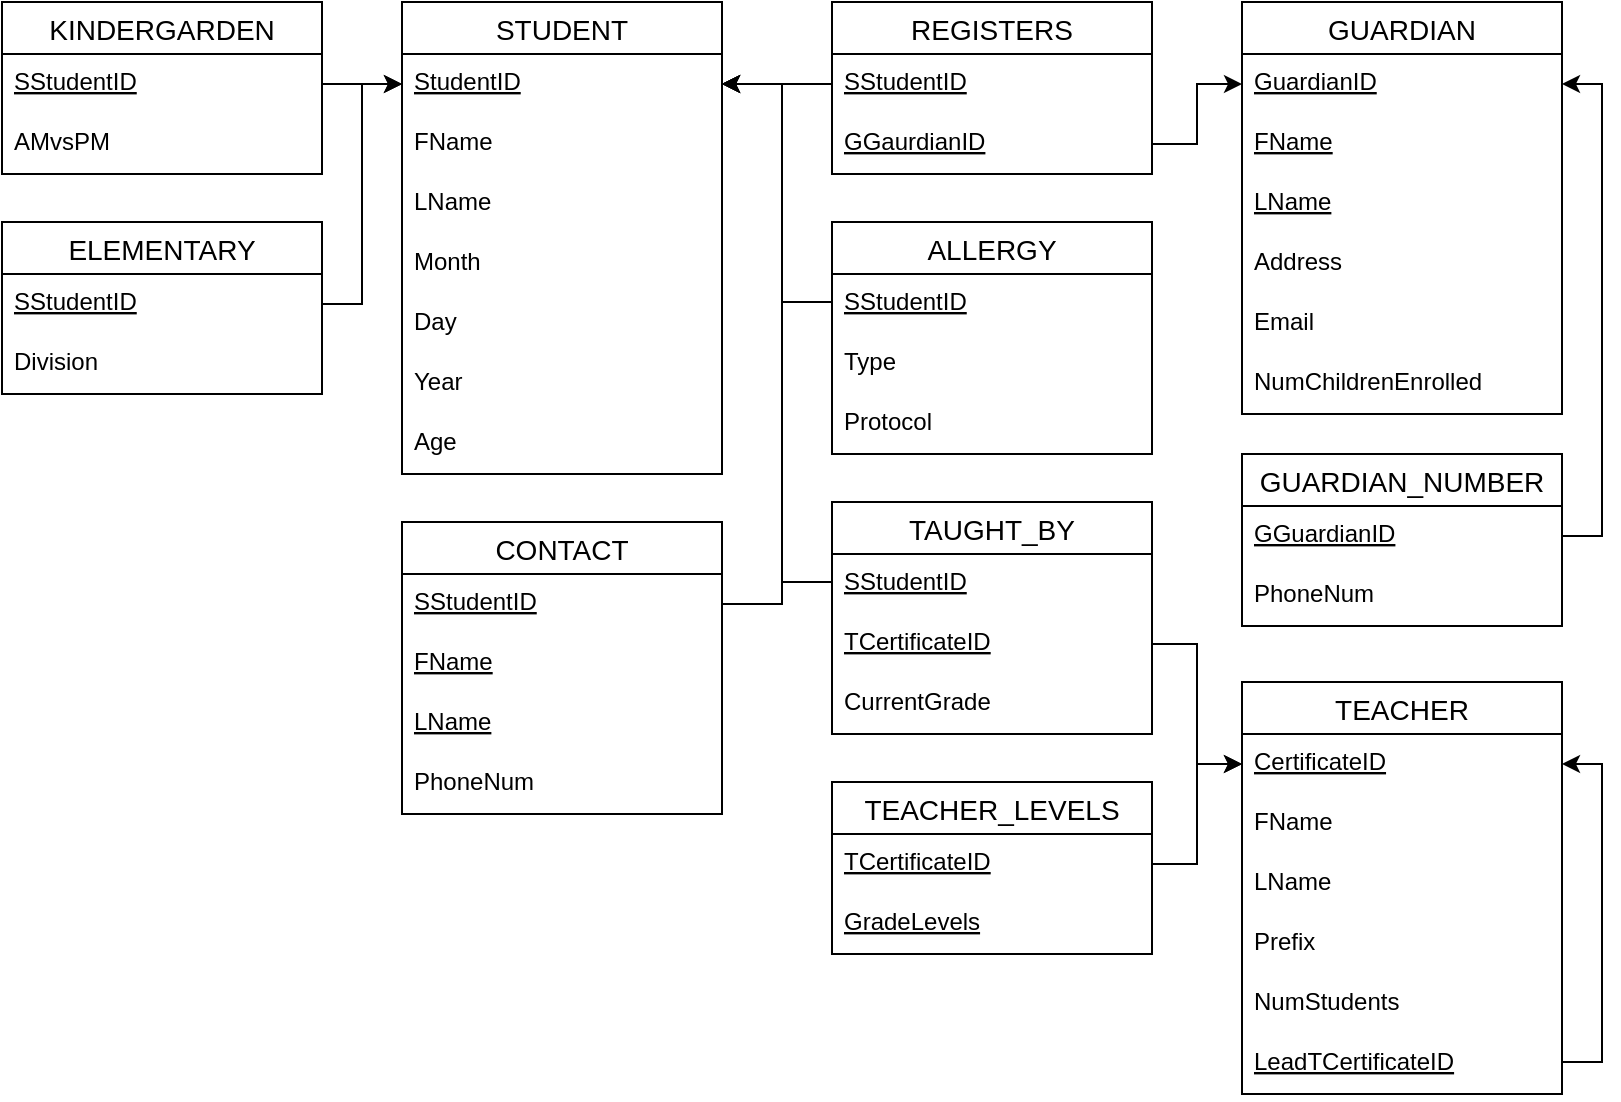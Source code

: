<mxfile version="20.5.1" type="github">
  <diagram id="lsZd6S8BdNSRwNu5HTDz" name="Page-1">
    <mxGraphModel dx="1108" dy="459" grid="1" gridSize="10" guides="1" tooltips="1" connect="1" arrows="1" fold="1" page="1" pageScale="1" pageWidth="850" pageHeight="1100" math="0" shadow="0">
      <root>
        <mxCell id="0" />
        <mxCell id="1" parent="0" />
        <mxCell id="QX6sJhiEThLdqiG9uV32-77" value="STUDENT" style="swimlane;fontStyle=0;childLayout=stackLayout;horizontal=1;startSize=26;horizontalStack=0;resizeParent=1;resizeParentMax=0;resizeLast=0;collapsible=1;marginBottom=0;align=center;fontSize=14;" vertex="1" parent="1">
          <mxGeometry x="225" y="40" width="160" height="236" as="geometry" />
        </mxCell>
        <mxCell id="QX6sJhiEThLdqiG9uV32-78" value="StudentID" style="text;strokeColor=none;fillColor=none;spacingLeft=4;spacingRight=4;overflow=hidden;rotatable=0;points=[[0,0.5],[1,0.5]];portConstraint=eastwest;fontSize=12;fontStyle=4" vertex="1" parent="QX6sJhiEThLdqiG9uV32-77">
          <mxGeometry y="26" width="160" height="30" as="geometry" />
        </mxCell>
        <mxCell id="QX6sJhiEThLdqiG9uV32-79" value="FName" style="text;strokeColor=none;fillColor=none;spacingLeft=4;spacingRight=4;overflow=hidden;rotatable=0;points=[[0,0.5],[1,0.5]];portConstraint=eastwest;fontSize=12;" vertex="1" parent="QX6sJhiEThLdqiG9uV32-77">
          <mxGeometry y="56" width="160" height="30" as="geometry" />
        </mxCell>
        <mxCell id="QX6sJhiEThLdqiG9uV32-80" value="LName" style="text;strokeColor=none;fillColor=none;spacingLeft=4;spacingRight=4;overflow=hidden;rotatable=0;points=[[0,0.5],[1,0.5]];portConstraint=eastwest;fontSize=12;" vertex="1" parent="QX6sJhiEThLdqiG9uV32-77">
          <mxGeometry y="86" width="160" height="30" as="geometry" />
        </mxCell>
        <mxCell id="QX6sJhiEThLdqiG9uV32-81" value="Month" style="text;strokeColor=none;fillColor=none;spacingLeft=4;spacingRight=4;overflow=hidden;rotatable=0;points=[[0,0.5],[1,0.5]];portConstraint=eastwest;fontSize=12;" vertex="1" parent="QX6sJhiEThLdqiG9uV32-77">
          <mxGeometry y="116" width="160" height="30" as="geometry" />
        </mxCell>
        <mxCell id="QX6sJhiEThLdqiG9uV32-82" value="Day" style="text;strokeColor=none;fillColor=none;spacingLeft=4;spacingRight=4;overflow=hidden;rotatable=0;points=[[0,0.5],[1,0.5]];portConstraint=eastwest;fontSize=12;" vertex="1" parent="QX6sJhiEThLdqiG9uV32-77">
          <mxGeometry y="146" width="160" height="30" as="geometry" />
        </mxCell>
        <mxCell id="QX6sJhiEThLdqiG9uV32-83" value="Year" style="text;strokeColor=none;fillColor=none;spacingLeft=4;spacingRight=4;overflow=hidden;rotatable=0;points=[[0,0.5],[1,0.5]];portConstraint=eastwest;fontSize=12;" vertex="1" parent="QX6sJhiEThLdqiG9uV32-77">
          <mxGeometry y="176" width="160" height="30" as="geometry" />
        </mxCell>
        <mxCell id="QX6sJhiEThLdqiG9uV32-114" value="Age" style="text;strokeColor=none;fillColor=none;spacingLeft=4;spacingRight=4;overflow=hidden;rotatable=0;points=[[0,0.5],[1,0.5]];portConstraint=eastwest;fontSize=12;" vertex="1" parent="QX6sJhiEThLdqiG9uV32-77">
          <mxGeometry y="206" width="160" height="30" as="geometry" />
        </mxCell>
        <mxCell id="QX6sJhiEThLdqiG9uV32-84" value="TEACHER" style="swimlane;fontStyle=0;childLayout=stackLayout;horizontal=1;startSize=26;horizontalStack=0;resizeParent=1;resizeParentMax=0;resizeLast=0;collapsible=1;marginBottom=0;align=center;fontSize=14;" vertex="1" parent="1">
          <mxGeometry x="645" y="380" width="160" height="206" as="geometry" />
        </mxCell>
        <mxCell id="QX6sJhiEThLdqiG9uV32-85" value="CertificateID" style="text;strokeColor=none;fillColor=none;spacingLeft=4;spacingRight=4;overflow=hidden;rotatable=0;points=[[0,0.5],[1,0.5]];portConstraint=eastwest;fontSize=12;fontStyle=4" vertex="1" parent="QX6sJhiEThLdqiG9uV32-84">
          <mxGeometry y="26" width="160" height="30" as="geometry" />
        </mxCell>
        <mxCell id="QX6sJhiEThLdqiG9uV32-86" value="FName" style="text;strokeColor=none;fillColor=none;spacingLeft=4;spacingRight=4;overflow=hidden;rotatable=0;points=[[0,0.5],[1,0.5]];portConstraint=eastwest;fontSize=12;" vertex="1" parent="QX6sJhiEThLdqiG9uV32-84">
          <mxGeometry y="56" width="160" height="30" as="geometry" />
        </mxCell>
        <mxCell id="QX6sJhiEThLdqiG9uV32-87" value="LName" style="text;strokeColor=none;fillColor=none;spacingLeft=4;spacingRight=4;overflow=hidden;rotatable=0;points=[[0,0.5],[1,0.5]];portConstraint=eastwest;fontSize=12;" vertex="1" parent="QX6sJhiEThLdqiG9uV32-84">
          <mxGeometry y="86" width="160" height="30" as="geometry" />
        </mxCell>
        <mxCell id="QX6sJhiEThLdqiG9uV32-88" value="Prefix" style="text;strokeColor=none;fillColor=none;spacingLeft=4;spacingRight=4;overflow=hidden;rotatable=0;points=[[0,0.5],[1,0.5]];portConstraint=eastwest;fontSize=12;" vertex="1" parent="QX6sJhiEThLdqiG9uV32-84">
          <mxGeometry y="116" width="160" height="30" as="geometry" />
        </mxCell>
        <mxCell id="QX6sJhiEThLdqiG9uV32-90" value="NumStudents" style="text;strokeColor=none;fillColor=none;spacingLeft=4;spacingRight=4;overflow=hidden;rotatable=0;points=[[0,0.5],[1,0.5]];portConstraint=eastwest;fontSize=12;" vertex="1" parent="QX6sJhiEThLdqiG9uV32-84">
          <mxGeometry y="146" width="160" height="30" as="geometry" />
        </mxCell>
        <mxCell id="QX6sJhiEThLdqiG9uV32-137" style="edgeStyle=orthogonalEdgeStyle;rounded=0;orthogonalLoop=1;jettySize=auto;html=1;exitX=1;exitY=0.5;exitDx=0;exitDy=0;entryX=1;entryY=0.5;entryDx=0;entryDy=0;" edge="1" parent="QX6sJhiEThLdqiG9uV32-84" source="QX6sJhiEThLdqiG9uV32-136" target="QX6sJhiEThLdqiG9uV32-85">
          <mxGeometry relative="1" as="geometry">
            <Array as="points">
              <mxPoint x="160" y="190" />
              <mxPoint x="180" y="190" />
              <mxPoint x="180" y="41" />
            </Array>
          </mxGeometry>
        </mxCell>
        <mxCell id="QX6sJhiEThLdqiG9uV32-136" value="LeadTCertificateID" style="text;strokeColor=none;fillColor=none;spacingLeft=4;spacingRight=4;overflow=hidden;rotatable=0;points=[[0,0.5],[1,0.5]];portConstraint=eastwest;fontSize=12;fontStyle=4" vertex="1" parent="QX6sJhiEThLdqiG9uV32-84">
          <mxGeometry y="176" width="160" height="30" as="geometry" />
        </mxCell>
        <mxCell id="QX6sJhiEThLdqiG9uV32-91" value="GUARDIAN" style="swimlane;fontStyle=0;childLayout=stackLayout;horizontal=1;startSize=26;horizontalStack=0;resizeParent=1;resizeParentMax=0;resizeLast=0;collapsible=1;marginBottom=0;align=center;fontSize=14;" vertex="1" parent="1">
          <mxGeometry x="645" y="40" width="160" height="206" as="geometry" />
        </mxCell>
        <mxCell id="QX6sJhiEThLdqiG9uV32-108" value="GuardianID" style="text;strokeColor=none;fillColor=none;spacingLeft=4;spacingRight=4;overflow=hidden;rotatable=0;points=[[0,0.5],[1,0.5]];portConstraint=eastwest;fontSize=12;fontStyle=4" vertex="1" parent="QX6sJhiEThLdqiG9uV32-91">
          <mxGeometry y="26" width="160" height="30" as="geometry" />
        </mxCell>
        <mxCell id="QX6sJhiEThLdqiG9uV32-93" value="FName" style="text;strokeColor=none;fillColor=none;spacingLeft=4;spacingRight=4;overflow=hidden;rotatable=0;points=[[0,0.5],[1,0.5]];portConstraint=eastwest;fontSize=12;fontStyle=4" vertex="1" parent="QX6sJhiEThLdqiG9uV32-91">
          <mxGeometry y="56" width="160" height="30" as="geometry" />
        </mxCell>
        <mxCell id="QX6sJhiEThLdqiG9uV32-94" value="LName" style="text;strokeColor=none;fillColor=none;spacingLeft=4;spacingRight=4;overflow=hidden;rotatable=0;points=[[0,0.5],[1,0.5]];portConstraint=eastwest;fontSize=12;fontStyle=4" vertex="1" parent="QX6sJhiEThLdqiG9uV32-91">
          <mxGeometry y="86" width="160" height="30" as="geometry" />
        </mxCell>
        <mxCell id="QX6sJhiEThLdqiG9uV32-95" value="Address" style="text;strokeColor=none;fillColor=none;spacingLeft=4;spacingRight=4;overflow=hidden;rotatable=0;points=[[0,0.5],[1,0.5]];portConstraint=eastwest;fontSize=12;" vertex="1" parent="QX6sJhiEThLdqiG9uV32-91">
          <mxGeometry y="116" width="160" height="30" as="geometry" />
        </mxCell>
        <mxCell id="QX6sJhiEThLdqiG9uV32-96" value="Email" style="text;strokeColor=none;fillColor=none;spacingLeft=4;spacingRight=4;overflow=hidden;rotatable=0;points=[[0,0.5],[1,0.5]];portConstraint=eastwest;fontSize=12;" vertex="1" parent="QX6sJhiEThLdqiG9uV32-91">
          <mxGeometry y="146" width="160" height="30" as="geometry" />
        </mxCell>
        <mxCell id="QX6sJhiEThLdqiG9uV32-159" value="NumChildrenEnrolled" style="text;strokeColor=none;fillColor=none;spacingLeft=4;spacingRight=4;overflow=hidden;rotatable=0;points=[[0,0.5],[1,0.5]];portConstraint=eastwest;fontSize=12;" vertex="1" parent="QX6sJhiEThLdqiG9uV32-91">
          <mxGeometry y="176" width="160" height="30" as="geometry" />
        </mxCell>
        <mxCell id="QX6sJhiEThLdqiG9uV32-98" value="ALLERGY" style="swimlane;fontStyle=0;childLayout=stackLayout;horizontal=1;startSize=26;horizontalStack=0;resizeParent=1;resizeParentMax=0;resizeLast=0;collapsible=1;marginBottom=0;align=center;fontSize=14;" vertex="1" parent="1">
          <mxGeometry x="440" y="150" width="160" height="116" as="geometry" />
        </mxCell>
        <mxCell id="QX6sJhiEThLdqiG9uV32-101" value="SStudentID" style="text;strokeColor=none;fillColor=none;spacingLeft=4;spacingRight=4;overflow=hidden;rotatable=0;points=[[0,0.5],[1,0.5]];portConstraint=eastwest;fontSize=12;fontStyle=4" vertex="1" parent="QX6sJhiEThLdqiG9uV32-98">
          <mxGeometry y="26" width="160" height="30" as="geometry" />
        </mxCell>
        <mxCell id="QX6sJhiEThLdqiG9uV32-109" value="Type" style="text;strokeColor=none;fillColor=none;spacingLeft=4;spacingRight=4;overflow=hidden;rotatable=0;points=[[0,0.5],[1,0.5]];portConstraint=eastwest;fontSize=12;" vertex="1" parent="QX6sJhiEThLdqiG9uV32-98">
          <mxGeometry y="56" width="160" height="30" as="geometry" />
        </mxCell>
        <mxCell id="QX6sJhiEThLdqiG9uV32-102" value="Protocol" style="text;strokeColor=none;fillColor=none;spacingLeft=4;spacingRight=4;overflow=hidden;rotatable=0;points=[[0,0.5],[1,0.5]];portConstraint=eastwest;fontSize=12;" vertex="1" parent="QX6sJhiEThLdqiG9uV32-98">
          <mxGeometry y="86" width="160" height="30" as="geometry" />
        </mxCell>
        <mxCell id="QX6sJhiEThLdqiG9uV32-104" value="CONTACT" style="swimlane;fontStyle=0;childLayout=stackLayout;horizontal=1;startSize=26;horizontalStack=0;resizeParent=1;resizeParentMax=0;resizeLast=0;collapsible=1;marginBottom=0;align=center;fontSize=14;" vertex="1" parent="1">
          <mxGeometry x="225" y="300" width="160" height="146" as="geometry" />
        </mxCell>
        <mxCell id="QX6sJhiEThLdqiG9uV32-112" value="SStudentID" style="text;strokeColor=none;fillColor=none;spacingLeft=4;spacingRight=4;overflow=hidden;rotatable=0;points=[[0,0.5],[1,0.5]];portConstraint=eastwest;fontSize=12;fontStyle=4" vertex="1" parent="QX6sJhiEThLdqiG9uV32-104">
          <mxGeometry y="26" width="160" height="30" as="geometry" />
        </mxCell>
        <mxCell id="QX6sJhiEThLdqiG9uV32-105" value="FName" style="text;strokeColor=none;fillColor=none;spacingLeft=4;spacingRight=4;overflow=hidden;rotatable=0;points=[[0,0.5],[1,0.5]];portConstraint=eastwest;fontSize=12;fontStyle=4" vertex="1" parent="QX6sJhiEThLdqiG9uV32-104">
          <mxGeometry y="56" width="160" height="30" as="geometry" />
        </mxCell>
        <mxCell id="QX6sJhiEThLdqiG9uV32-106" value="LName" style="text;strokeColor=none;fillColor=none;spacingLeft=4;spacingRight=4;overflow=hidden;rotatable=0;points=[[0,0.5],[1,0.5]];portConstraint=eastwest;fontSize=12;fontStyle=4" vertex="1" parent="QX6sJhiEThLdqiG9uV32-104">
          <mxGeometry y="86" width="160" height="30" as="geometry" />
        </mxCell>
        <mxCell id="QX6sJhiEThLdqiG9uV32-107" value="PhoneNum" style="text;strokeColor=none;fillColor=none;spacingLeft=4;spacingRight=4;overflow=hidden;rotatable=0;points=[[0,0.5],[1,0.5]];portConstraint=eastwest;fontSize=12;" vertex="1" parent="QX6sJhiEThLdqiG9uV32-104">
          <mxGeometry y="116" width="160" height="30" as="geometry" />
        </mxCell>
        <mxCell id="QX6sJhiEThLdqiG9uV32-110" style="edgeStyle=orthogonalEdgeStyle;rounded=0;orthogonalLoop=1;jettySize=auto;html=1;exitX=0;exitY=0.5;exitDx=0;exitDy=0;entryX=1;entryY=0.5;entryDx=0;entryDy=0;" edge="1" parent="1" source="QX6sJhiEThLdqiG9uV32-101" target="QX6sJhiEThLdqiG9uV32-78">
          <mxGeometry relative="1" as="geometry">
            <Array as="points">
              <mxPoint x="440" y="190" />
              <mxPoint x="415" y="190" />
              <mxPoint x="415" y="81" />
            </Array>
          </mxGeometry>
        </mxCell>
        <mxCell id="QX6sJhiEThLdqiG9uV32-113" style="edgeStyle=orthogonalEdgeStyle;rounded=0;orthogonalLoop=1;jettySize=auto;html=1;exitX=1;exitY=0.5;exitDx=0;exitDy=0;entryX=1;entryY=0.5;entryDx=0;entryDy=0;" edge="1" parent="1" source="QX6sJhiEThLdqiG9uV32-112" target="QX6sJhiEThLdqiG9uV32-78">
          <mxGeometry relative="1" as="geometry">
            <Array as="points">
              <mxPoint x="415" y="341" />
              <mxPoint x="415" y="81" />
            </Array>
          </mxGeometry>
        </mxCell>
        <mxCell id="QX6sJhiEThLdqiG9uV32-115" value="REGISTERS" style="swimlane;fontStyle=0;childLayout=stackLayout;horizontal=1;startSize=26;horizontalStack=0;resizeParent=1;resizeParentMax=0;resizeLast=0;collapsible=1;marginBottom=0;align=center;fontSize=14;" vertex="1" parent="1">
          <mxGeometry x="440" y="40" width="160" height="86" as="geometry" />
        </mxCell>
        <mxCell id="QX6sJhiEThLdqiG9uV32-116" value="SStudentID" style="text;strokeColor=none;fillColor=none;spacingLeft=4;spacingRight=4;overflow=hidden;rotatable=0;points=[[0,0.5],[1,0.5]];portConstraint=eastwest;fontSize=12;fontStyle=4" vertex="1" parent="QX6sJhiEThLdqiG9uV32-115">
          <mxGeometry y="26" width="160" height="30" as="geometry" />
        </mxCell>
        <mxCell id="QX6sJhiEThLdqiG9uV32-117" value="GGaurdianID" style="text;strokeColor=none;fillColor=none;spacingLeft=4;spacingRight=4;overflow=hidden;rotatable=0;points=[[0,0.5],[1,0.5]];portConstraint=eastwest;fontSize=12;fontStyle=4" vertex="1" parent="QX6sJhiEThLdqiG9uV32-115">
          <mxGeometry y="56" width="160" height="30" as="geometry" />
        </mxCell>
        <mxCell id="QX6sJhiEThLdqiG9uV32-120" style="edgeStyle=orthogonalEdgeStyle;rounded=0;orthogonalLoop=1;jettySize=auto;html=1;exitX=1;exitY=0.5;exitDx=0;exitDy=0;entryX=0;entryY=0.5;entryDx=0;entryDy=0;" edge="1" parent="1" source="QX6sJhiEThLdqiG9uV32-117" target="QX6sJhiEThLdqiG9uV32-108">
          <mxGeometry relative="1" as="geometry" />
        </mxCell>
        <mxCell id="QX6sJhiEThLdqiG9uV32-121" style="edgeStyle=orthogonalEdgeStyle;rounded=0;orthogonalLoop=1;jettySize=auto;html=1;exitX=0;exitY=0.5;exitDx=0;exitDy=0;entryX=1;entryY=0.5;entryDx=0;entryDy=0;" edge="1" parent="1" source="QX6sJhiEThLdqiG9uV32-116" target="QX6sJhiEThLdqiG9uV32-78">
          <mxGeometry relative="1" as="geometry" />
        </mxCell>
        <mxCell id="QX6sJhiEThLdqiG9uV32-123" value="TAUGHT_BY" style="swimlane;fontStyle=0;childLayout=stackLayout;horizontal=1;startSize=26;horizontalStack=0;resizeParent=1;resizeParentMax=0;resizeLast=0;collapsible=1;marginBottom=0;align=center;fontSize=14;" vertex="1" parent="1">
          <mxGeometry x="440" y="290" width="160" height="116" as="geometry" />
        </mxCell>
        <mxCell id="QX6sJhiEThLdqiG9uV32-124" value="SStudentID" style="text;strokeColor=none;fillColor=none;spacingLeft=4;spacingRight=4;overflow=hidden;rotatable=0;points=[[0,0.5],[1,0.5]];portConstraint=eastwest;fontSize=12;fontStyle=4" vertex="1" parent="QX6sJhiEThLdqiG9uV32-123">
          <mxGeometry y="26" width="160" height="30" as="geometry" />
        </mxCell>
        <mxCell id="QX6sJhiEThLdqiG9uV32-125" value="TCertificateID" style="text;strokeColor=none;fillColor=none;spacingLeft=4;spacingRight=4;overflow=hidden;rotatable=0;points=[[0,0.5],[1,0.5]];portConstraint=eastwest;fontSize=12;fontStyle=4" vertex="1" parent="QX6sJhiEThLdqiG9uV32-123">
          <mxGeometry y="56" width="160" height="30" as="geometry" />
        </mxCell>
        <mxCell id="QX6sJhiEThLdqiG9uV32-126" value="CurrentGrade" style="text;strokeColor=none;fillColor=none;spacingLeft=4;spacingRight=4;overflow=hidden;rotatable=0;points=[[0,0.5],[1,0.5]];portConstraint=eastwest;fontSize=12;fontStyle=0" vertex="1" parent="QX6sJhiEThLdqiG9uV32-123">
          <mxGeometry y="86" width="160" height="30" as="geometry" />
        </mxCell>
        <mxCell id="QX6sJhiEThLdqiG9uV32-128" style="edgeStyle=orthogonalEdgeStyle;rounded=0;orthogonalLoop=1;jettySize=auto;html=1;exitX=1;exitY=0.5;exitDx=0;exitDy=0;entryX=0;entryY=0.5;entryDx=0;entryDy=0;" edge="1" parent="1" source="QX6sJhiEThLdqiG9uV32-125" target="QX6sJhiEThLdqiG9uV32-85">
          <mxGeometry relative="1" as="geometry" />
        </mxCell>
        <mxCell id="QX6sJhiEThLdqiG9uV32-129" style="edgeStyle=orthogonalEdgeStyle;rounded=0;orthogonalLoop=1;jettySize=auto;html=1;exitX=0;exitY=0.5;exitDx=0;exitDy=0;entryX=1;entryY=0.5;entryDx=0;entryDy=0;" edge="1" parent="1" source="QX6sJhiEThLdqiG9uV32-124" target="QX6sJhiEThLdqiG9uV32-78">
          <mxGeometry relative="1" as="geometry">
            <Array as="points">
              <mxPoint x="440" y="330" />
              <mxPoint x="415" y="330" />
              <mxPoint x="415" y="81" />
            </Array>
          </mxGeometry>
        </mxCell>
        <mxCell id="QX6sJhiEThLdqiG9uV32-139" value="KINDERGARDEN" style="swimlane;fontStyle=0;childLayout=stackLayout;horizontal=1;startSize=26;horizontalStack=0;resizeParent=1;resizeParentMax=0;resizeLast=0;collapsible=1;marginBottom=0;align=center;fontSize=14;" vertex="1" parent="1">
          <mxGeometry x="25" y="40" width="160" height="86" as="geometry" />
        </mxCell>
        <mxCell id="QX6sJhiEThLdqiG9uV32-140" value="SStudentID" style="text;strokeColor=none;fillColor=none;spacingLeft=4;spacingRight=4;overflow=hidden;rotatable=0;points=[[0,0.5],[1,0.5]];portConstraint=eastwest;fontSize=12;fontStyle=4" vertex="1" parent="QX6sJhiEThLdqiG9uV32-139">
          <mxGeometry y="26" width="160" height="30" as="geometry" />
        </mxCell>
        <mxCell id="QX6sJhiEThLdqiG9uV32-141" value="AMvsPM" style="text;strokeColor=none;fillColor=none;spacingLeft=4;spacingRight=4;overflow=hidden;rotatable=0;points=[[0,0.5],[1,0.5]];portConstraint=eastwest;fontSize=12;fontStyle=0" vertex="1" parent="QX6sJhiEThLdqiG9uV32-139">
          <mxGeometry y="56" width="160" height="30" as="geometry" />
        </mxCell>
        <mxCell id="QX6sJhiEThLdqiG9uV32-142" value="ELEMENTARY" style="swimlane;fontStyle=0;childLayout=stackLayout;horizontal=1;startSize=26;horizontalStack=0;resizeParent=1;resizeParentMax=0;resizeLast=0;collapsible=1;marginBottom=0;align=center;fontSize=14;" vertex="1" parent="1">
          <mxGeometry x="25" y="150" width="160" height="86" as="geometry" />
        </mxCell>
        <mxCell id="QX6sJhiEThLdqiG9uV32-143" value="SStudentID" style="text;strokeColor=none;fillColor=none;spacingLeft=4;spacingRight=4;overflow=hidden;rotatable=0;points=[[0,0.5],[1,0.5]];portConstraint=eastwest;fontSize=12;fontStyle=4" vertex="1" parent="QX6sJhiEThLdqiG9uV32-142">
          <mxGeometry y="26" width="160" height="30" as="geometry" />
        </mxCell>
        <mxCell id="QX6sJhiEThLdqiG9uV32-144" value="Division" style="text;strokeColor=none;fillColor=none;spacingLeft=4;spacingRight=4;overflow=hidden;rotatable=0;points=[[0,0.5],[1,0.5]];portConstraint=eastwest;fontSize=12;fontStyle=0" vertex="1" parent="QX6sJhiEThLdqiG9uV32-142">
          <mxGeometry y="56" width="160" height="30" as="geometry" />
        </mxCell>
        <mxCell id="QX6sJhiEThLdqiG9uV32-145" style="edgeStyle=orthogonalEdgeStyle;rounded=0;orthogonalLoop=1;jettySize=auto;html=1;exitX=1;exitY=0.5;exitDx=0;exitDy=0;entryX=0;entryY=0.5;entryDx=0;entryDy=0;" edge="1" parent="1" source="QX6sJhiEThLdqiG9uV32-143" target="QX6sJhiEThLdqiG9uV32-78">
          <mxGeometry relative="1" as="geometry" />
        </mxCell>
        <mxCell id="QX6sJhiEThLdqiG9uV32-146" style="edgeStyle=orthogonalEdgeStyle;rounded=0;orthogonalLoop=1;jettySize=auto;html=1;exitX=1;exitY=0.5;exitDx=0;exitDy=0;" edge="1" parent="1" source="QX6sJhiEThLdqiG9uV32-140">
          <mxGeometry relative="1" as="geometry">
            <mxPoint x="225" y="81" as="targetPoint" />
          </mxGeometry>
        </mxCell>
        <mxCell id="QX6sJhiEThLdqiG9uV32-147" value="TEACHER_LEVELS" style="swimlane;fontStyle=0;childLayout=stackLayout;horizontal=1;startSize=26;horizontalStack=0;resizeParent=1;resizeParentMax=0;resizeLast=0;collapsible=1;marginBottom=0;align=center;fontSize=14;" vertex="1" parent="1">
          <mxGeometry x="440" y="430" width="160" height="86" as="geometry" />
        </mxCell>
        <mxCell id="QX6sJhiEThLdqiG9uV32-148" value="TCertificateID" style="text;strokeColor=none;fillColor=none;spacingLeft=4;spacingRight=4;overflow=hidden;rotatable=0;points=[[0,0.5],[1,0.5]];portConstraint=eastwest;fontSize=12;fontStyle=4" vertex="1" parent="QX6sJhiEThLdqiG9uV32-147">
          <mxGeometry y="26" width="160" height="30" as="geometry" />
        </mxCell>
        <mxCell id="QX6sJhiEThLdqiG9uV32-149" value="GradeLevels" style="text;strokeColor=none;fillColor=none;spacingLeft=4;spacingRight=4;overflow=hidden;rotatable=0;points=[[0,0.5],[1,0.5]];portConstraint=eastwest;fontSize=12;fontStyle=4" vertex="1" parent="QX6sJhiEThLdqiG9uV32-147">
          <mxGeometry y="56" width="160" height="30" as="geometry" />
        </mxCell>
        <mxCell id="QX6sJhiEThLdqiG9uV32-153" style="edgeStyle=orthogonalEdgeStyle;rounded=0;orthogonalLoop=1;jettySize=auto;html=1;exitX=1;exitY=0.5;exitDx=0;exitDy=0;entryX=0;entryY=0.5;entryDx=0;entryDy=0;" edge="1" parent="1" source="QX6sJhiEThLdqiG9uV32-148" target="QX6sJhiEThLdqiG9uV32-85">
          <mxGeometry relative="1" as="geometry" />
        </mxCell>
        <mxCell id="QX6sJhiEThLdqiG9uV32-154" value="GUARDIAN_NUMBER" style="swimlane;fontStyle=0;childLayout=stackLayout;horizontal=1;startSize=26;horizontalStack=0;resizeParent=1;resizeParentMax=0;resizeLast=0;collapsible=1;marginBottom=0;align=center;fontSize=14;" vertex="1" parent="1">
          <mxGeometry x="645" y="266" width="160" height="86" as="geometry" />
        </mxCell>
        <mxCell id="QX6sJhiEThLdqiG9uV32-155" value="GGuardianID" style="text;strokeColor=none;fillColor=none;spacingLeft=4;spacingRight=4;overflow=hidden;rotatable=0;points=[[0,0.5],[1,0.5]];portConstraint=eastwest;fontSize=12;fontStyle=4" vertex="1" parent="QX6sJhiEThLdqiG9uV32-154">
          <mxGeometry y="26" width="160" height="30" as="geometry" />
        </mxCell>
        <mxCell id="QX6sJhiEThLdqiG9uV32-156" value="PhoneNum" style="text;strokeColor=none;fillColor=none;spacingLeft=4;spacingRight=4;overflow=hidden;rotatable=0;points=[[0,0.5],[1,0.5]];portConstraint=eastwest;fontSize=12;fontStyle=0" vertex="1" parent="QX6sJhiEThLdqiG9uV32-154">
          <mxGeometry y="56" width="160" height="30" as="geometry" />
        </mxCell>
        <mxCell id="QX6sJhiEThLdqiG9uV32-158" style="edgeStyle=orthogonalEdgeStyle;rounded=0;orthogonalLoop=1;jettySize=auto;html=1;exitX=1;exitY=0.5;exitDx=0;exitDy=0;entryX=1;entryY=0.5;entryDx=0;entryDy=0;" edge="1" parent="1" source="QX6sJhiEThLdqiG9uV32-155" target="QX6sJhiEThLdqiG9uV32-108">
          <mxGeometry relative="1" as="geometry" />
        </mxCell>
      </root>
    </mxGraphModel>
  </diagram>
</mxfile>
